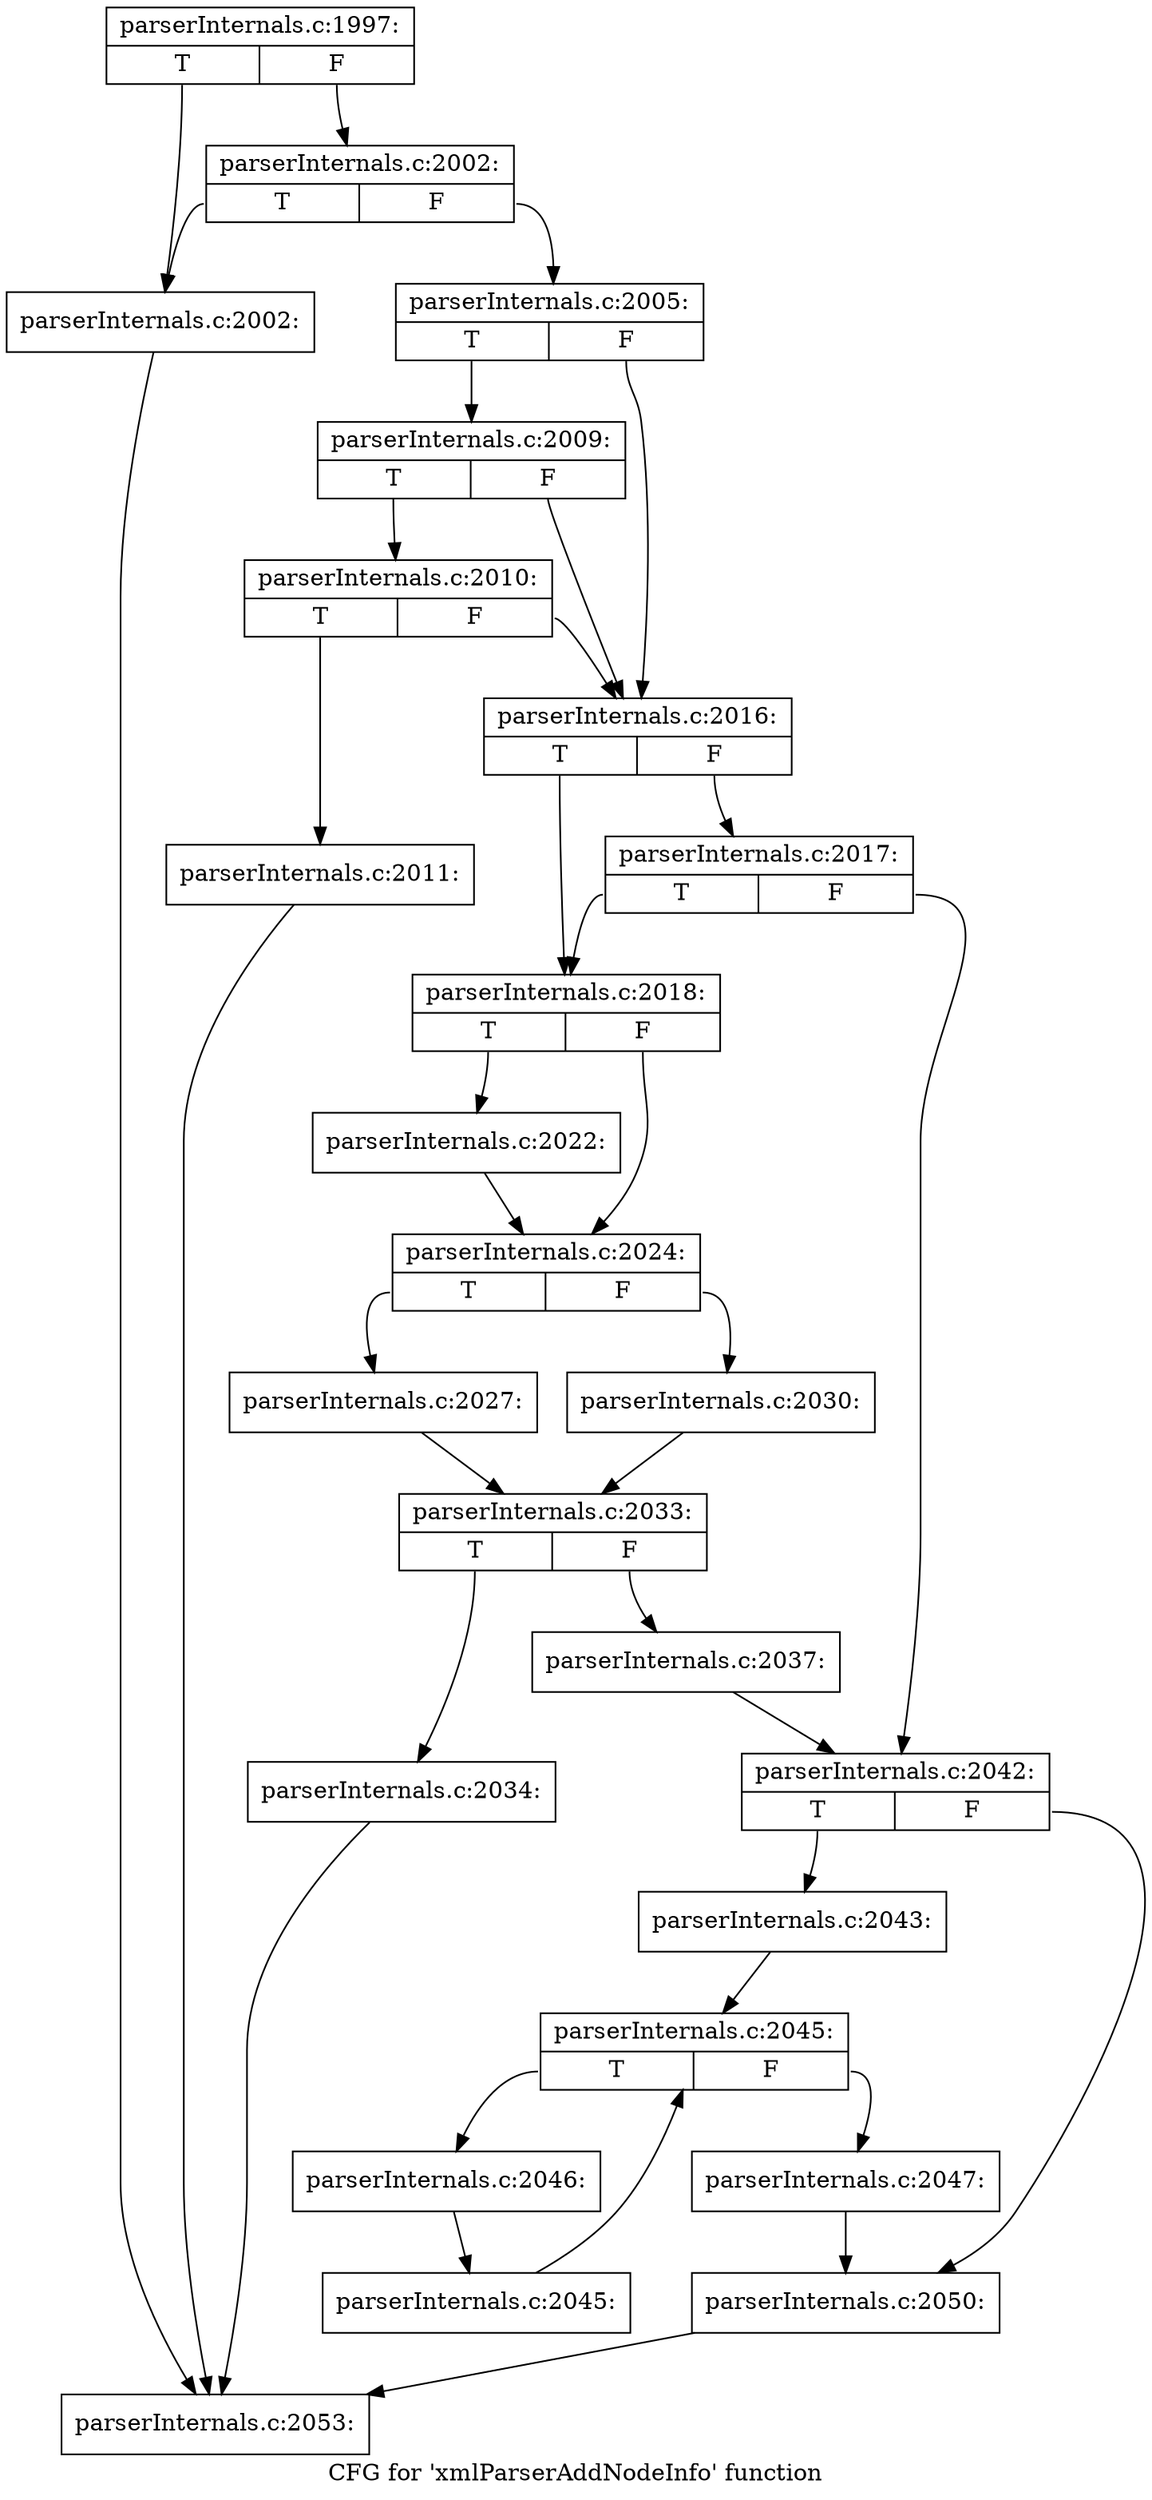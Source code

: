 digraph "CFG for 'xmlParserAddNodeInfo' function" {
	label="CFG for 'xmlParserAddNodeInfo' function";

	Node0x4fb5090 [shape=record,label="{parserInternals.c:1997:|{<s0>T|<s1>F}}"];
	Node0x4fb5090:s0 -> Node0x4e03f00;
	Node0x4fb5090:s1 -> Node0x4e03fa0;
	Node0x4e03fa0 [shape=record,label="{parserInternals.c:2002:|{<s0>T|<s1>F}}"];
	Node0x4e03fa0:s0 -> Node0x4e03f00;
	Node0x4e03fa0:s1 -> Node0x4e03f50;
	Node0x4e03f00 [shape=record,label="{parserInternals.c:2002:}"];
	Node0x4e03f00 -> Node0x4fb1c30;
	Node0x4e03f50 [shape=record,label="{parserInternals.c:2005:|{<s0>T|<s1>F}}"];
	Node0x4e03f50:s0 -> Node0x4fb1d50;
	Node0x4e03f50:s1 -> Node0x4fb1c80;
	Node0x4fb1d50 [shape=record,label="{parserInternals.c:2009:|{<s0>T|<s1>F}}"];
	Node0x4fb1d50:s0 -> Node0x4fb1cd0;
	Node0x4fb1d50:s1 -> Node0x4fb1c80;
	Node0x4fb1cd0 [shape=record,label="{parserInternals.c:2010:|{<s0>T|<s1>F}}"];
	Node0x4fb1cd0:s0 -> Node0x4fb1be0;
	Node0x4fb1cd0:s1 -> Node0x4fb1c80;
	Node0x4fb1be0 [shape=record,label="{parserInternals.c:2011:}"];
	Node0x4fb1be0 -> Node0x4fb1c30;
	Node0x4fb1c80 [shape=record,label="{parserInternals.c:2016:|{<s0>T|<s1>F}}"];
	Node0x4fb1c80:s0 -> Node0x4fb34e0;
	Node0x4fb1c80:s1 -> Node0x4fb38e0;
	Node0x4fb38e0 [shape=record,label="{parserInternals.c:2017:|{<s0>T|<s1>F}}"];
	Node0x4fb38e0:s0 -> Node0x4fb34e0;
	Node0x4fb38e0:s1 -> Node0x4fb3890;
	Node0x4fb34e0 [shape=record,label="{parserInternals.c:2018:|{<s0>T|<s1>F}}"];
	Node0x4fb34e0:s0 -> Node0x4fb4bb0;
	Node0x4fb34e0:s1 -> Node0x4fb4c00;
	Node0x4fb4bb0 [shape=record,label="{parserInternals.c:2022:}"];
	Node0x4fb4bb0 -> Node0x4fb4c00;
	Node0x4fb4c00 [shape=record,label="{parserInternals.c:2024:|{<s0>T|<s1>F}}"];
	Node0x4fb4c00:s0 -> Node0x4fb5a80;
	Node0x4fb4c00:s1 -> Node0x4fb5b20;
	Node0x4fb5a80 [shape=record,label="{parserInternals.c:2027:}"];
	Node0x4fb5a80 -> Node0x4fb5ad0;
	Node0x4fb5b20 [shape=record,label="{parserInternals.c:2030:}"];
	Node0x4fb5b20 -> Node0x4fb5ad0;
	Node0x4fb5ad0 [shape=record,label="{parserInternals.c:2033:|{<s0>T|<s1>F}}"];
	Node0x4fb5ad0:s0 -> Node0x4fb6c40;
	Node0x4fb5ad0:s1 -> Node0x4fb6c90;
	Node0x4fb6c40 [shape=record,label="{parserInternals.c:2034:}"];
	Node0x4fb6c40 -> Node0x4fb1c30;
	Node0x4fb6c90 [shape=record,label="{parserInternals.c:2037:}"];
	Node0x4fb6c90 -> Node0x4fb3890;
	Node0x4fb3890 [shape=record,label="{parserInternals.c:2042:|{<s0>T|<s1>F}}"];
	Node0x4fb3890:s0 -> Node0x4fb7ca0;
	Node0x4fb3890:s1 -> Node0x4fb7cf0;
	Node0x4fb7ca0 [shape=record,label="{parserInternals.c:2043:}"];
	Node0x4fb7ca0 -> Node0x4fb8910;
	Node0x4fb8910 [shape=record,label="{parserInternals.c:2045:|{<s0>T|<s1>F}}"];
	Node0x4fb8910:s0 -> Node0x4fb8bf0;
	Node0x4fb8910:s1 -> Node0x4fb8570;
	Node0x4fb8bf0 [shape=record,label="{parserInternals.c:2046:}"];
	Node0x4fb8bf0 -> Node0x4fb8b60;
	Node0x4fb8b60 [shape=record,label="{parserInternals.c:2045:}"];
	Node0x4fb8b60 -> Node0x4fb8910;
	Node0x4fb8570 [shape=record,label="{parserInternals.c:2047:}"];
	Node0x4fb8570 -> Node0x4fb7cf0;
	Node0x4fb7cf0 [shape=record,label="{parserInternals.c:2050:}"];
	Node0x4fb7cf0 -> Node0x4fb1c30;
	Node0x4fb1c30 [shape=record,label="{parserInternals.c:2053:}"];
}

